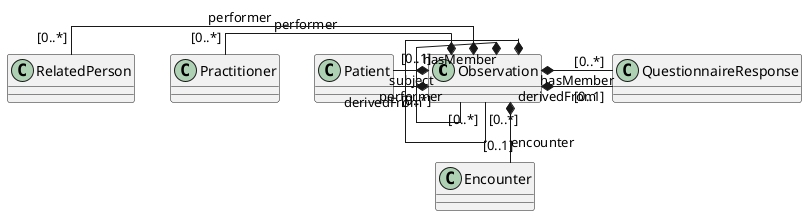 @startuml
' ========================================
' start: configuration
' ========================================

skinparam linetype ortho

' ========================================
' end: configuration
' ========================================

' ========================================
' start: definition of entities/classes
' ========================================



' ========================================
' end: definition of entities/classes
' ========================================

' ========================================
' start: definition of associations
' ========================================

Observation *-u- "[0..1]" Patient : subject
Observation *-d- "[0..1]" Encounter : encounter
Observation *-l- "[0..*]" Practitioner : performer
Observation *-l- "[0..*]" Patient : performer
Observation *-l- "[0..*]" RelatedPerson : performer
Observation *-r- "[0..*]" Observation : hasMember
Observation *-r- "[0..*]" QuestionnaireResponse : hasMember
Observation *-r- "[0..*]" Observation : derivedFrom
Observation *-r- "[0..1]" QuestionnaireResponse : derivedFrom

' ========================================
' end: definition of associations
' ========================================
@enduml
